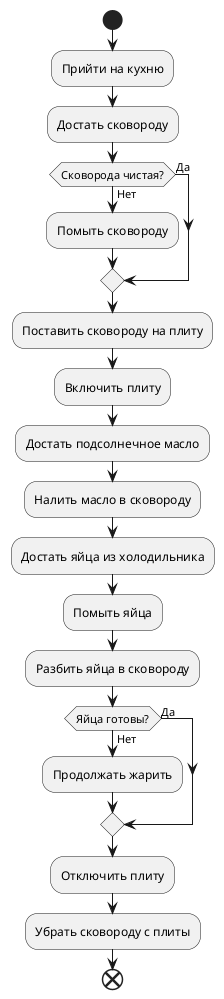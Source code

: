 @startuml
start
:Прийти на кухню;
:Достать сковороду;
if (Сковорода чистая?) then (Нет)
    :Помыть сковороду;
else (Да)
endif
:Поставить сковороду на плиту;
:Включить плиту;
:Достать подсолнечное масло;
:Налить масло в сковороду;
:Достать яйца из холодильника;
:Помыть яйца;
:Разбить яйца в сковороду;
if (Яйца готовы?) then (Нет)
    :Продолжать жарить;
else (Да)
endif
:Отключить плиту;
:Убрать сковороду с плиты;
end
@enduml